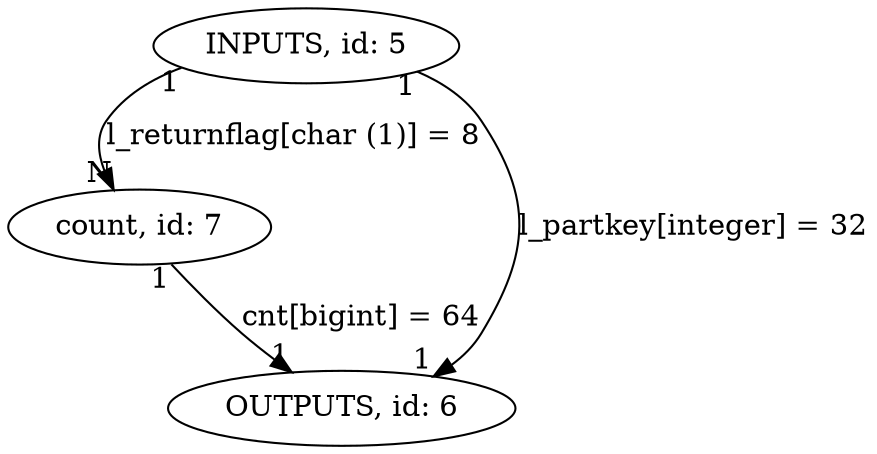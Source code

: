 digraph {
"count, id: 7" -> "OUTPUTS, id: 6"[label="cnt[bigint] = 64", headlabel="1", taillabel="1" ]
"INPUTS, id: 5" -> "count, id: 7"[label="l_returnflag[char (1)] = 8", headlabel="N", taillabel="1" ]
"INPUTS, id: 5" -> "OUTPUTS, id: 6"[label="l_partkey[integer] = 32", headlabel="1", taillabel="1" ]
}

